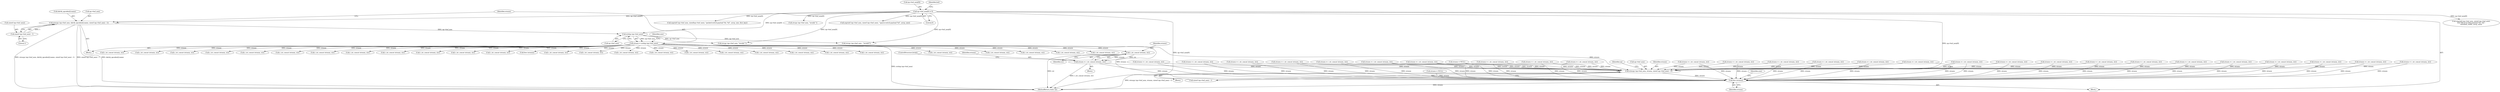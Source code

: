 digraph "0_radare2_f41e941341e44aa86edd4483c4487ec09a074257@pointer" {
"1000771" [label="(Call,r_str_concat (strasm, str))"];
"1000375" [label="(Call,strasm = strdup (op->buf_asm))"];
"1000377" [label="(Call,strdup (op->buf_asm))"];
"1000360" [label="(Call,strncpy (op->buf_asm, dalvik_opcodes[i].name, sizeof (op->buf_asm) - 1))"];
"1000159" [label="(Call,op->buf_asm[0] = 0)"];
"1000369" [label="(Call,sizeof (op->buf_asm) - 1)"];
"1000769" [label="(Call,strasm = r_str_concat (strasm, str))"];
"1002136" [label="(Call,strncpy (op->buf_asm, strasm, sizeof (op->buf_asm) - 1))"];
"1002198" [label="(Call,free (strasm))"];
"1000769" [label="(Call,strasm = r_str_concat (strasm, str))"];
"1002198" [label="(Call,free (strasm))"];
"1002135" [label="(Block,)"];
"1002127" [label="(Call,strasm = NULL)"];
"1000382" [label="(Identifier,size)"];
"1000897" [label="(Call,strasm = r_str_concat (strasm, str))"];
"1001188" [label="(Call,strasm = r_str_concat (strasm, str))"];
"1000883" [label="(Call,strasm = r_str_concat (strasm, str))"];
"1000489" [label="(Call,strasm = r_str_concat (strasm, str))"];
"1001502" [label="(Call,r_str_concat (strasm, str))"];
"1000378" [label="(Call,op->buf_asm)"];
"1000131" [label="(Block,)"];
"1000423" [label="(Call,r_str_concat (strasm, str))"];
"1001364" [label="(Call,r_str_concat (strasm, str))"];
"1002199" [label="(Identifier,strasm)"];
"1002150" [label="(Identifier,op)"];
"1000321" [label="(Call,snprintf (op->buf_asm, sizeof (op->buf_asm),\n\t\t\t\t\t\"fill-array-data-payload %d, %d\",\n\t\t\t\t\telem_width, array_size))"];
"1000421" [label="(Call,strasm = r_str_concat (strasm, str))"];
"1000377" [label="(Call,strdup (op->buf_asm))"];
"1002201" [label="(Identifier,size)"];
"1000361" [label="(Call,op->buf_asm)"];
"1000807" [label="(Call,r_str_concat (strasm, str))"];
"1000165" [label="(Literal,0)"];
"1001051" [label="(Call,strasm = r_str_concat (strasm, str))"];
"1000917" [label="(Call,strasm = r_str_concat (strasm, str))"];
"1001179" [label="(Call,r_str_concat (strasm, str))"];
"1000509" [label="(Call,strasm = r_str_concat (strasm, str))"];
"1002137" [label="(Call,op->buf_asm)"];
"1000216" [label="(Call,snprintf (op->buf_asm, sizeof(op->buf_asm), \"packed-switch-payload %d, %d\", array_size, first_key))"];
"1000360" [label="(Call,strncpy (op->buf_asm, dalvik_opcodes[i].name, sizeof (op->buf_asm) - 1))"];
"1001612" [label="(Call,r_str_concat (strasm, str))"];
"1000944" [label="(Call,strasm = r_str_concat (strasm, str))"];
"1000636" [label="(Call,strasm = r_str_concat (strasm, str))"];
"1000359" [label="(Block,)"];
"1000805" [label="(Call,strasm = r_str_concat (strasm, str))"];
"1000375" [label="(Call,strasm = strdup (op->buf_asm))"];
"1000843" [label="(Call,r_str_concat (strasm, str))"];
"1000455" [label="(Call,r_str_concat (strasm, str))"];
"1000774" [label="(ControlStructure,break;)"];
"1001715" [label="(Call,r_str_concat (strasm, str))"];
"1001053" [label="(Call,r_str_concat (strasm, str))"];
"1000370" [label="(Call,sizeof (op->buf_asm))"];
"1000978" [label="(Call,r_str_concat (strasm, str))"];
"1000374" [label="(Literal,1)"];
"1001566" [label="(Call,r_str_concat (strasm, str))"];
"1000511" [label="(Call,r_str_concat (strasm, str))"];
"1000770" [label="(Identifier,strasm)"];
"1001373" [label="(Call,strasm = r_str_concat (strasm, str))"];
"1001713" [label="(Call,strasm = r_str_concat (strasm, str))"];
"1000946" [label="(Call,r_str_concat (strasm, str))"];
"1000976" [label="(Call,strasm = r_str_concat (strasm, str))"];
"1000539" [label="(Call,strasm = r_str_concat (strasm, str))"];
"1001888" [label="(Call,strasm = r_str_concat (strasm, str))"];
"1000376" [label="(Identifier,strasm)"];
"1000885" [label="(Call,r_str_concat (strasm, str))"];
"1002136" [label="(Call,strncpy (op->buf_asm, strasm, sizeof (op->buf_asm) - 1))"];
"1001610" [label="(Call,strasm = r_str_concat (strasm, str))"];
"1000369" [label="(Call,sizeof (op->buf_asm) - 1)"];
"1001773" [label="(Call,strasm = r_str_concat (strasm, str))"];
"1001564" [label="(Call,strasm = r_str_concat (strasm, str))"];
"1002050" [label="(Call,r_str_concat (strasm, str))"];
"1001237" [label="(Call,strasm = r_str_concat (strasm, str))"];
"1000638" [label="(Call,r_str_concat (strasm, str))"];
"1001890" [label="(Call,r_str_concat (strasm, str))"];
"1000453" [label="(Call,strasm = r_str_concat (strasm, str))"];
"1000899" [label="(Call,r_str_concat (strasm, str))"];
"1002202" [label="(MethodReturn,static int)"];
"1000160" [label="(Call,op->buf_asm[0])"];
"1001775" [label="(Call,r_str_concat (strasm, str))"];
"1002140" [label="(Identifier,strasm)"];
"1000693" [label="(Call,r_str_concat (strasm, str))"];
"1002141" [label="(Call,sizeof (op->buf_asm) - 1)"];
"1000772" [label="(Identifier,strasm)"];
"1000541" [label="(Call,r_str_concat (strasm, str))"];
"1000394" [label="(Block,)"];
"1001500" [label="(Call,strasm = r_str_concat (strasm, str))"];
"1002172" [label="(Call,strcpy (op->buf_asm, \"invalid \"))"];
"1002161" [label="(Call,strcpy (op->buf_asm , \"invalid\"))"];
"1000255" [label="(Call,snprintf (op->buf_asm, sizeof (op->buf_asm), \"sparse-switch-payload %d\", array_size))"];
"1000352" [label="(Call,strasm = NULL)"];
"1000841" [label="(Call,strasm = r_str_concat (strasm, str))"];
"1000773" [label="(Identifier,str)"];
"1002125" [label="(Call,free (strasm))"];
"1001014" [label="(Call,r_str_concat (strasm, str))"];
"1000169" [label="(Identifier,buf)"];
"1002110" [label="(Call,strasm = r_str_concat (strasm, str))"];
"1000919" [label="(Call,r_str_concat (strasm, str))"];
"1000575" [label="(Call,r_str_concat (strasm, str))"];
"1000491" [label="(Call,r_str_concat (strasm, str))"];
"1001012" [label="(Call,strasm = r_str_concat (strasm, str))"];
"1000771" [label="(Call,r_str_concat (strasm, str))"];
"1001239" [label="(Call,r_str_concat (strasm, str))"];
"1000573" [label="(Call,strasm = r_str_concat (strasm, str))"];
"1000691" [label="(Call,strasm = r_str_concat (strasm, str))"];
"1000159" [label="(Call,op->buf_asm[0] = 0)"];
"1002120" [label="(Call,strcpy (op->buf_asm, \"invalid \"))"];
"1000364" [label="(Call,dalvik_opcodes[i].name)"];
"1000771" -> "1000769"  [label="AST: "];
"1000771" -> "1000773"  [label="CFG: "];
"1000772" -> "1000771"  [label="AST: "];
"1000773" -> "1000771"  [label="AST: "];
"1000769" -> "1000771"  [label="CFG: "];
"1000771" -> "1002202"  [label="DDG: str"];
"1000771" -> "1000769"  [label="DDG: strasm"];
"1000771" -> "1000769"  [label="DDG: str"];
"1000375" -> "1000771"  [label="DDG: strasm"];
"1000375" -> "1000359"  [label="AST: "];
"1000375" -> "1000377"  [label="CFG: "];
"1000376" -> "1000375"  [label="AST: "];
"1000377" -> "1000375"  [label="AST: "];
"1000382" -> "1000375"  [label="CFG: "];
"1000375" -> "1002202"  [label="DDG: strdup (op->buf_asm)"];
"1000377" -> "1000375"  [label="DDG: op->buf_asm"];
"1000375" -> "1000423"  [label="DDG: strasm"];
"1000375" -> "1000455"  [label="DDG: strasm"];
"1000375" -> "1000491"  [label="DDG: strasm"];
"1000375" -> "1000511"  [label="DDG: strasm"];
"1000375" -> "1000541"  [label="DDG: strasm"];
"1000375" -> "1000575"  [label="DDG: strasm"];
"1000375" -> "1000638"  [label="DDG: strasm"];
"1000375" -> "1000693"  [label="DDG: strasm"];
"1000375" -> "1000807"  [label="DDG: strasm"];
"1000375" -> "1000843"  [label="DDG: strasm"];
"1000375" -> "1000885"  [label="DDG: strasm"];
"1000375" -> "1000899"  [label="DDG: strasm"];
"1000375" -> "1000919"  [label="DDG: strasm"];
"1000375" -> "1000946"  [label="DDG: strasm"];
"1000375" -> "1000978"  [label="DDG: strasm"];
"1000375" -> "1001014"  [label="DDG: strasm"];
"1000375" -> "1001053"  [label="DDG: strasm"];
"1000375" -> "1001179"  [label="DDG: strasm"];
"1000375" -> "1001239"  [label="DDG: strasm"];
"1000375" -> "1001364"  [label="DDG: strasm"];
"1000375" -> "1001502"  [label="DDG: strasm"];
"1000375" -> "1001566"  [label="DDG: strasm"];
"1000375" -> "1001612"  [label="DDG: strasm"];
"1000375" -> "1001715"  [label="DDG: strasm"];
"1000375" -> "1001775"  [label="DDG: strasm"];
"1000375" -> "1001890"  [label="DDG: strasm"];
"1000375" -> "1002050"  [label="DDG: strasm"];
"1000375" -> "1002125"  [label="DDG: strasm"];
"1000375" -> "1002136"  [label="DDG: strasm"];
"1000375" -> "1002198"  [label="DDG: strasm"];
"1000377" -> "1000378"  [label="CFG: "];
"1000378" -> "1000377"  [label="AST: "];
"1000360" -> "1000377"  [label="DDG: op->buf_asm"];
"1000159" -> "1000377"  [label="DDG: op->buf_asm[0]"];
"1000377" -> "1002120"  [label="DDG: op->buf_asm"];
"1000377" -> "1002161"  [label="DDG: op->buf_asm"];
"1000360" -> "1000359"  [label="AST: "];
"1000360" -> "1000369"  [label="CFG: "];
"1000361" -> "1000360"  [label="AST: "];
"1000364" -> "1000360"  [label="AST: "];
"1000369" -> "1000360"  [label="AST: "];
"1000376" -> "1000360"  [label="CFG: "];
"1000360" -> "1002202"  [label="DDG: sizeof (op->buf_asm) - 1"];
"1000360" -> "1002202"  [label="DDG: dalvik_opcodes[i].name"];
"1000360" -> "1002202"  [label="DDG: strncpy (op->buf_asm, dalvik_opcodes[i].name, sizeof (op->buf_asm) - 1)"];
"1000159" -> "1000360"  [label="DDG: op->buf_asm[0]"];
"1000369" -> "1000360"  [label="DDG: 1"];
"1000159" -> "1000131"  [label="AST: "];
"1000159" -> "1000165"  [label="CFG: "];
"1000160" -> "1000159"  [label="AST: "];
"1000165" -> "1000159"  [label="AST: "];
"1000169" -> "1000159"  [label="CFG: "];
"1000159" -> "1002202"  [label="DDG: op->buf_asm[0]"];
"1000159" -> "1000216"  [label="DDG: op->buf_asm[0]"];
"1000159" -> "1000255"  [label="DDG: op->buf_asm[0]"];
"1000159" -> "1000321"  [label="DDG: op->buf_asm[0]"];
"1000159" -> "1002120"  [label="DDG: op->buf_asm[0]"];
"1000159" -> "1002136"  [label="DDG: op->buf_asm[0]"];
"1000159" -> "1002161"  [label="DDG: op->buf_asm[0]"];
"1000159" -> "1002172"  [label="DDG: op->buf_asm[0]"];
"1000369" -> "1000374"  [label="CFG: "];
"1000370" -> "1000369"  [label="AST: "];
"1000374" -> "1000369"  [label="AST: "];
"1000769" -> "1000394"  [label="AST: "];
"1000770" -> "1000769"  [label="AST: "];
"1000774" -> "1000769"  [label="CFG: "];
"1000769" -> "1002202"  [label="DDG: r_str_concat (strasm, str)"];
"1000769" -> "1002136"  [label="DDG: strasm"];
"1000769" -> "1002198"  [label="DDG: strasm"];
"1002136" -> "1002135"  [label="AST: "];
"1002136" -> "1002141"  [label="CFG: "];
"1002137" -> "1002136"  [label="AST: "];
"1002140" -> "1002136"  [label="AST: "];
"1002141" -> "1002136"  [label="AST: "];
"1002150" -> "1002136"  [label="CFG: "];
"1002136" -> "1002202"  [label="DDG: strncpy (op->buf_asm, strasm, sizeof (op->buf_asm) - 1)"];
"1000539" -> "1002136"  [label="DDG: strasm"];
"1002110" -> "1002136"  [label="DDG: strasm"];
"1000917" -> "1002136"  [label="DDG: strasm"];
"1000883" -> "1002136"  [label="DDG: strasm"];
"1001188" -> "1002136"  [label="DDG: strasm"];
"1000976" -> "1002136"  [label="DDG: strasm"];
"1000897" -> "1002136"  [label="DDG: strasm"];
"1000841" -> "1002136"  [label="DDG: strasm"];
"1000489" -> "1002136"  [label="DDG: strasm"];
"1001051" -> "1002136"  [label="DDG: strasm"];
"1001888" -> "1002136"  [label="DDG: strasm"];
"1000805" -> "1002136"  [label="DDG: strasm"];
"1001237" -> "1002136"  [label="DDG: strasm"];
"1000636" -> "1002136"  [label="DDG: strasm"];
"1001610" -> "1002136"  [label="DDG: strasm"];
"1002127" -> "1002136"  [label="DDG: strasm"];
"1000421" -> "1002136"  [label="DDG: strasm"];
"1001564" -> "1002136"  [label="DDG: strasm"];
"1000573" -> "1002136"  [label="DDG: strasm"];
"1000944" -> "1002136"  [label="DDG: strasm"];
"1001012" -> "1002136"  [label="DDG: strasm"];
"1001713" -> "1002136"  [label="DDG: strasm"];
"1001373" -> "1002136"  [label="DDG: strasm"];
"1000691" -> "1002136"  [label="DDG: strasm"];
"1000509" -> "1002136"  [label="DDG: strasm"];
"1001500" -> "1002136"  [label="DDG: strasm"];
"1001773" -> "1002136"  [label="DDG: strasm"];
"1000453" -> "1002136"  [label="DDG: strasm"];
"1002141" -> "1002136"  [label="DDG: 1"];
"1002136" -> "1002198"  [label="DDG: strasm"];
"1002198" -> "1000131"  [label="AST: "];
"1002198" -> "1002199"  [label="CFG: "];
"1002199" -> "1002198"  [label="AST: "];
"1002201" -> "1002198"  [label="CFG: "];
"1002198" -> "1002202"  [label="DDG: strasm"];
"1000539" -> "1002198"  [label="DDG: strasm"];
"1002110" -> "1002198"  [label="DDG: strasm"];
"1000917" -> "1002198"  [label="DDG: strasm"];
"1000883" -> "1002198"  [label="DDG: strasm"];
"1001188" -> "1002198"  [label="DDG: strasm"];
"1000976" -> "1002198"  [label="DDG: strasm"];
"1000897" -> "1002198"  [label="DDG: strasm"];
"1000841" -> "1002198"  [label="DDG: strasm"];
"1000489" -> "1002198"  [label="DDG: strasm"];
"1001051" -> "1002198"  [label="DDG: strasm"];
"1001888" -> "1002198"  [label="DDG: strasm"];
"1000805" -> "1002198"  [label="DDG: strasm"];
"1001237" -> "1002198"  [label="DDG: strasm"];
"1000636" -> "1002198"  [label="DDG: strasm"];
"1001610" -> "1002198"  [label="DDG: strasm"];
"1000352" -> "1002198"  [label="DDG: strasm"];
"1002127" -> "1002198"  [label="DDG: strasm"];
"1000421" -> "1002198"  [label="DDG: strasm"];
"1001564" -> "1002198"  [label="DDG: strasm"];
"1000573" -> "1002198"  [label="DDG: strasm"];
"1000944" -> "1002198"  [label="DDG: strasm"];
"1001012" -> "1002198"  [label="DDG: strasm"];
"1001713" -> "1002198"  [label="DDG: strasm"];
"1001373" -> "1002198"  [label="DDG: strasm"];
"1000691" -> "1002198"  [label="DDG: strasm"];
"1000509" -> "1002198"  [label="DDG: strasm"];
"1001500" -> "1002198"  [label="DDG: strasm"];
"1001773" -> "1002198"  [label="DDG: strasm"];
"1000453" -> "1002198"  [label="DDG: strasm"];
}
